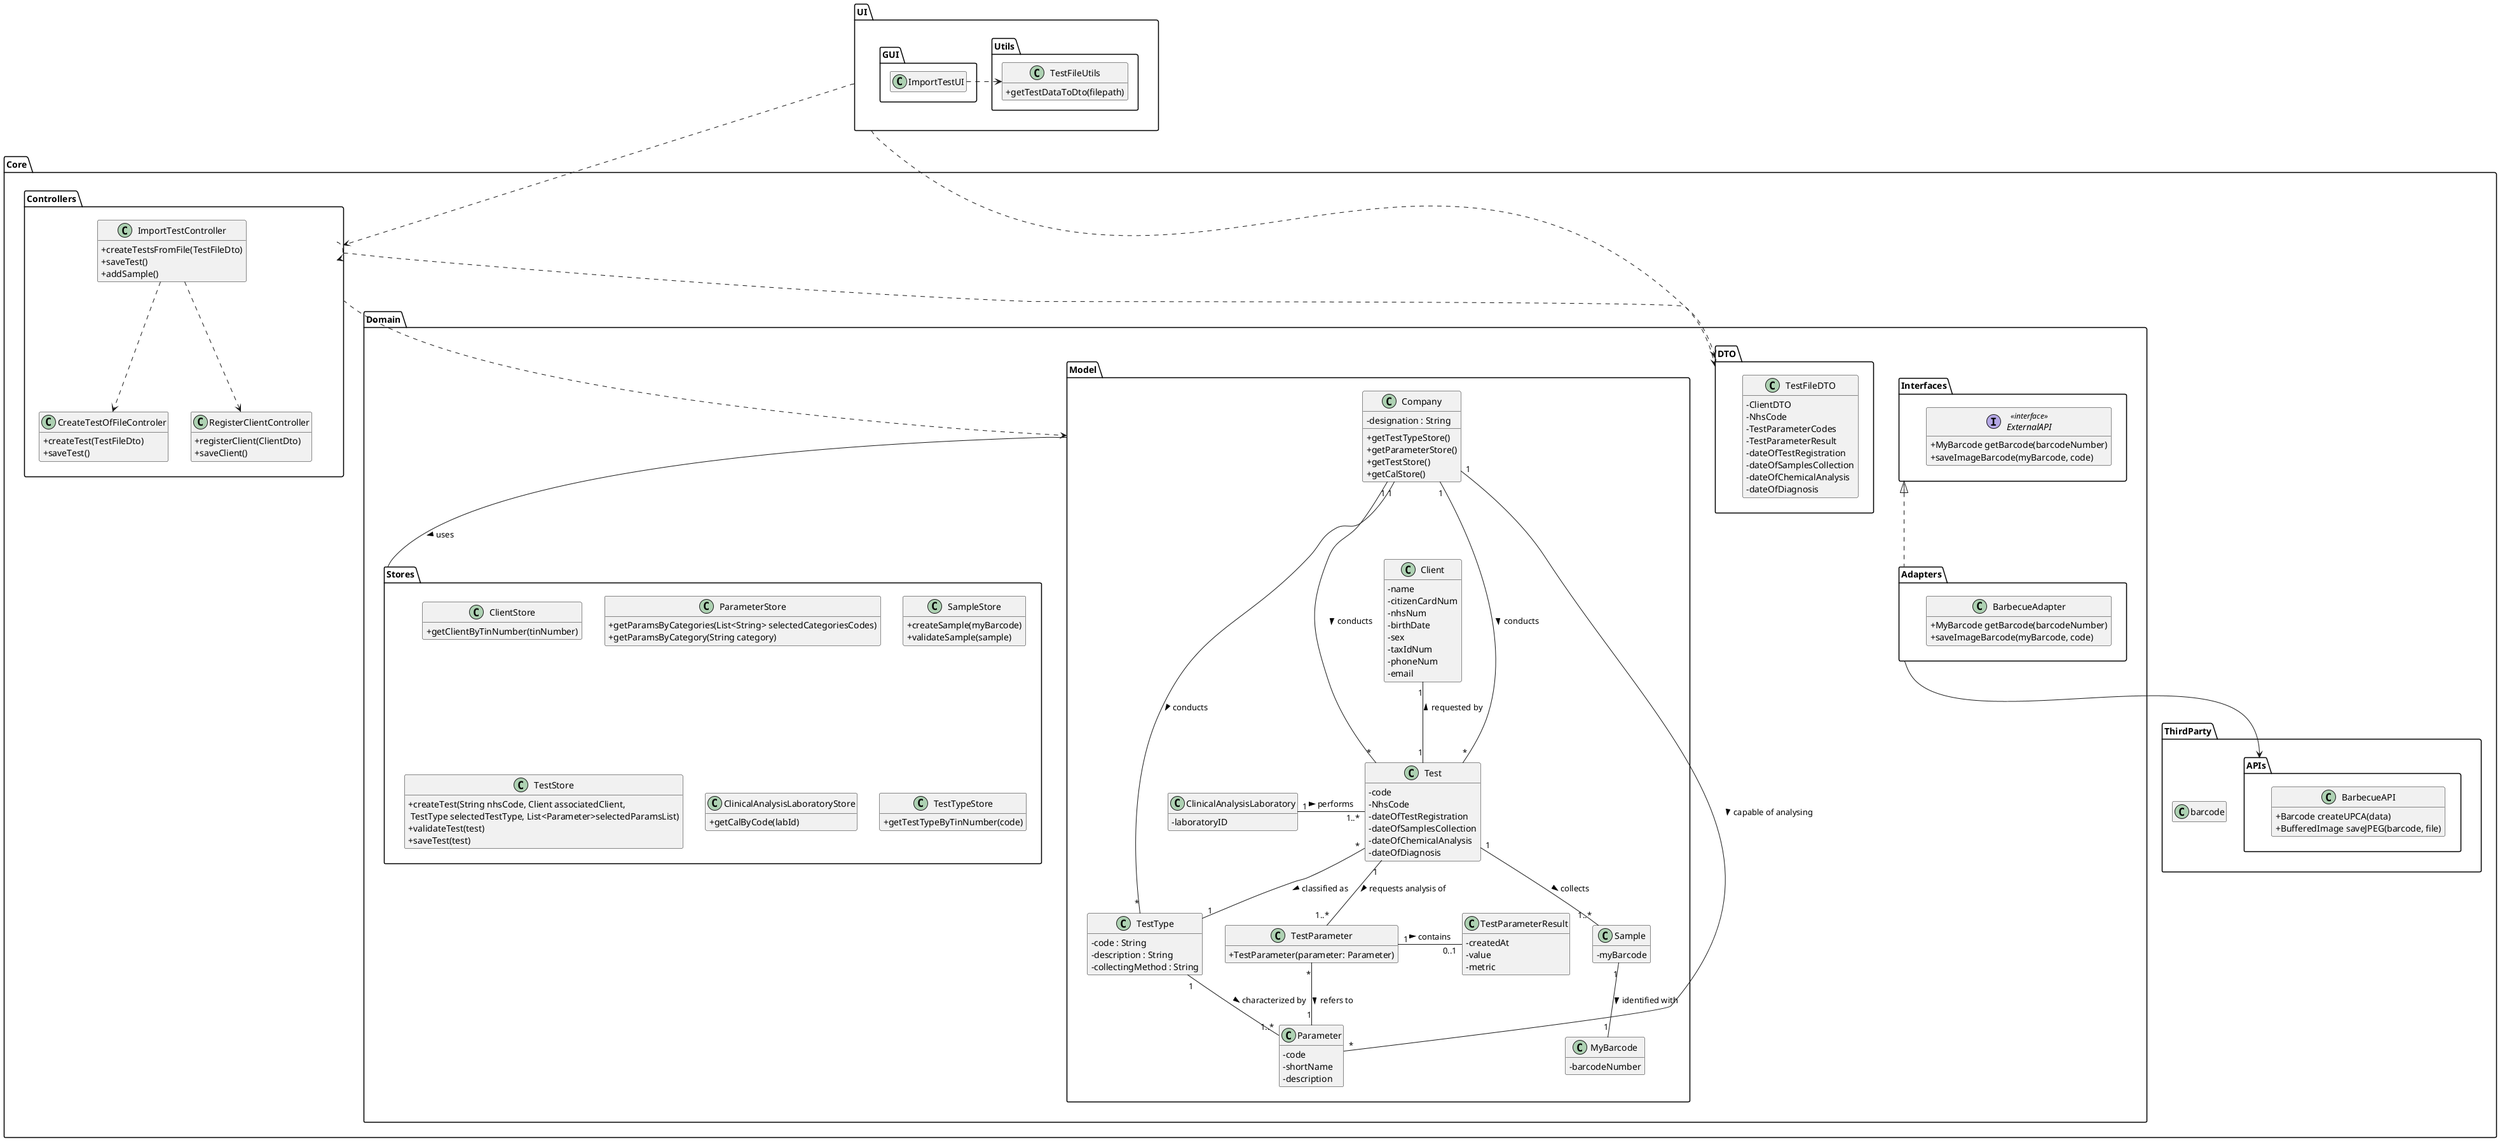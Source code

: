 @startuml
hide empty methods
hide empty attributes
/'left to right direction'/
skinparam classAttributeIconSize 0

package Core {

package Domain {

package Adapters {
    class BarbecueAdapter {
    +MyBarcode getBarcode(barcodeNumber)
    +saveImageBarcode(myBarcode, code)
    }
    }

package Interfaces {
    interface ExternalAPI <<interface>> {
    +MyBarcode getBarcode(barcodeNumber)
    +saveImageBarcode(myBarcode, code)
    }
}
package Model {

       class ClinicalAnalysisLaboratory{
               - laboratoryID
               }

               class Test{
                   - code
                   - NhsCode
                   - dateOfTestRegistration
                   - dateOfSamplesCollection
                   - dateOfChemicalAnalysis
                   - dateOfDiagnosis
               }

        class Company {
                    -designation : String
                    +getTestTypeStore()
                    +getParameterStore()
                    +getTestStore()
                    +getCalStore()
                }
                class TestType {
                    - code : String
                    - description : String
                    - collectingMethod : String
                    }

                class Sample {
                -myBarcode
                }

                class Parameter {
                  -code
                  -shortName
                  -description
                }
                class TestParameter{
                    +TestParameter(parameter: Parameter)
                }
                class TestParameterResult{
                - createdAt
                - value
                - metric
                }

                class Client{
                - name
                - citizenCardNum
                - nhsNum
                - birthDate
                - sex
                - taxIdNum
                - phoneNum
                - email
                }

                class MyBarcode {
                - barcodeNumber
                }

}

package Stores {

    class ClientStore {
               +getClientByTinNumber(tinNumber)
            }

            class ParameterStore {
                    +getParamsByCategories(List<String> selectedCategoriesCodes)
                    +getParamsByCategory(String category)
                }

            class SampleStore {
                +createSample(myBarcode)
                +validateSample(sample)
            }

            class TestStore {
                +createTest(String nhsCode, Client associatedClient,\n TestType selectedTestType, List<Parameter>selectedParamsList)
                +validateTest(test)
                +saveTest(test)
            }

            class ClinicalAnalysisLaboratoryStore {
                +getCalByCode(labId)
            }

            class TestTypeStore {
                +getTestTypeByTinNumber(code)
                }

}


package DTO {

    class TestFileDTO{
               -ClientDTO
               -NhsCode
               -TestParameterCodes
               -TestParameterResult
               - dateOfTestRegistration
               - dateOfSamplesCollection
               - dateOfChemicalAnalysis
               - dateOfDiagnosis
            }
}

}
package Controllers {

    class CreateTestOfFileControler{
        +createTest(TestFileDto)
        +saveTest()
        }

    class ImportTestController{
            +createTestsFromFile(TestFileDto)
            +saveTest()
            +addSample()
        }

    class RegisterClientController {
      +registerClient(ClientDto)
      +saveClient()
    }

}

package ThirdParty {
class barcode
package APIs {
    class BarbecueAPI{
    +Barcode createUPCA(data)
    +BufferedImage saveJPEG(barcode, file)
    }
    }
}

}
package UI {
    package Utils{
        class TestFileUtils {
        +getTestDataToDto(filepath)

        }
    }
    package GUI {
     class ImportTestUI{
      }
    }

}

Controllers ..> Model
Controllers ..> DTO
Controllers ..> Controllers
UI ..> Controllers
UI ..> DTO
Model -- Stores : uses >
ImportTestUI .> TestFileUtils
ImportTestController ..> CreateTestOfFileControler
ImportTestController ..> RegisterClientController
Company "1" --- "*" Test : conducts >
Client "1" -- "1" Test : requested by <
ClinicalAnalysisLaboratory "1" - "1..*" Test : performs >
TestType "1" -- "1..*" Parameter : characterized by >
Company "1" -- "*" TestType : conducts >
Company "1" -- "*" Test : conducts >
Company "1" - "*" Parameter : capable of analysing >
Test "*" -- "1" TestType : classified as >
Test "1" -- "1..*" TestParameter : requests analysis of >
TestParameter "*" -- "1" Parameter : refers to >
TestParameter "1" - "0..1" TestParameterResult : contains >
Test"1" -- "1..*" Sample : collects >
Sample "1" -- "1" MyBarcode : identified with >
Interfaces <|.. Adapters
Adapters --> APIs

@enduml